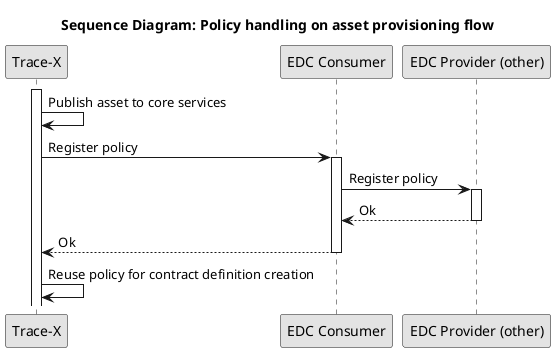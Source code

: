 @startuml
skinparam monochrome true
skinparam shadowing false
skinparam defaultFontName "Architects daughter"

title Sequence Diagram: Policy handling on asset provisioning flow
participant "Trace-X" as TraceX
participant "EDC Consumer" as EdcConsumer
participant "EDC Provider (other)" as EdcProvider

activate TraceX
TraceX -> TraceX: Publish asset to core services
TraceX -> EdcConsumer: Register policy
activate EdcConsumer
EdcConsumer -> EdcProvider: Register policy
activate EdcProvider
EdcProvider --> EdcConsumer: Ok
deactivate EdcProvider
EdcConsumer --> TraceX: Ok
deactivate EdcConsumer
TraceX -> TraceX: Reuse policy for contract definition creation
@enduml
